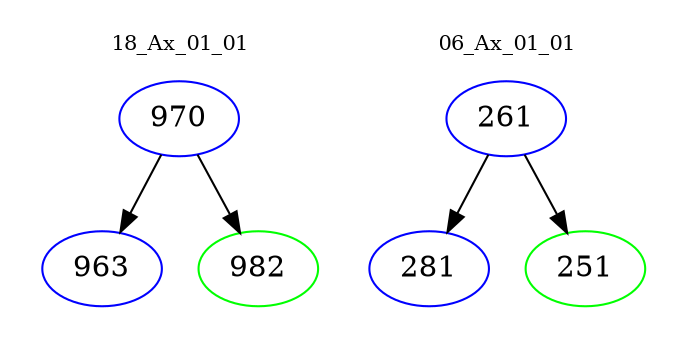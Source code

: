 digraph{
subgraph cluster_0 {
color = white
label = "18_Ax_01_01";
fontsize=10;
T0_970 [label="970", color="blue"]
T0_970 -> T0_963 [color="black"]
T0_963 [label="963", color="blue"]
T0_970 -> T0_982 [color="black"]
T0_982 [label="982", color="green"]
}
subgraph cluster_1 {
color = white
label = "06_Ax_01_01";
fontsize=10;
T1_261 [label="261", color="blue"]
T1_261 -> T1_281 [color="black"]
T1_281 [label="281", color="blue"]
T1_261 -> T1_251 [color="black"]
T1_251 [label="251", color="green"]
}
}
